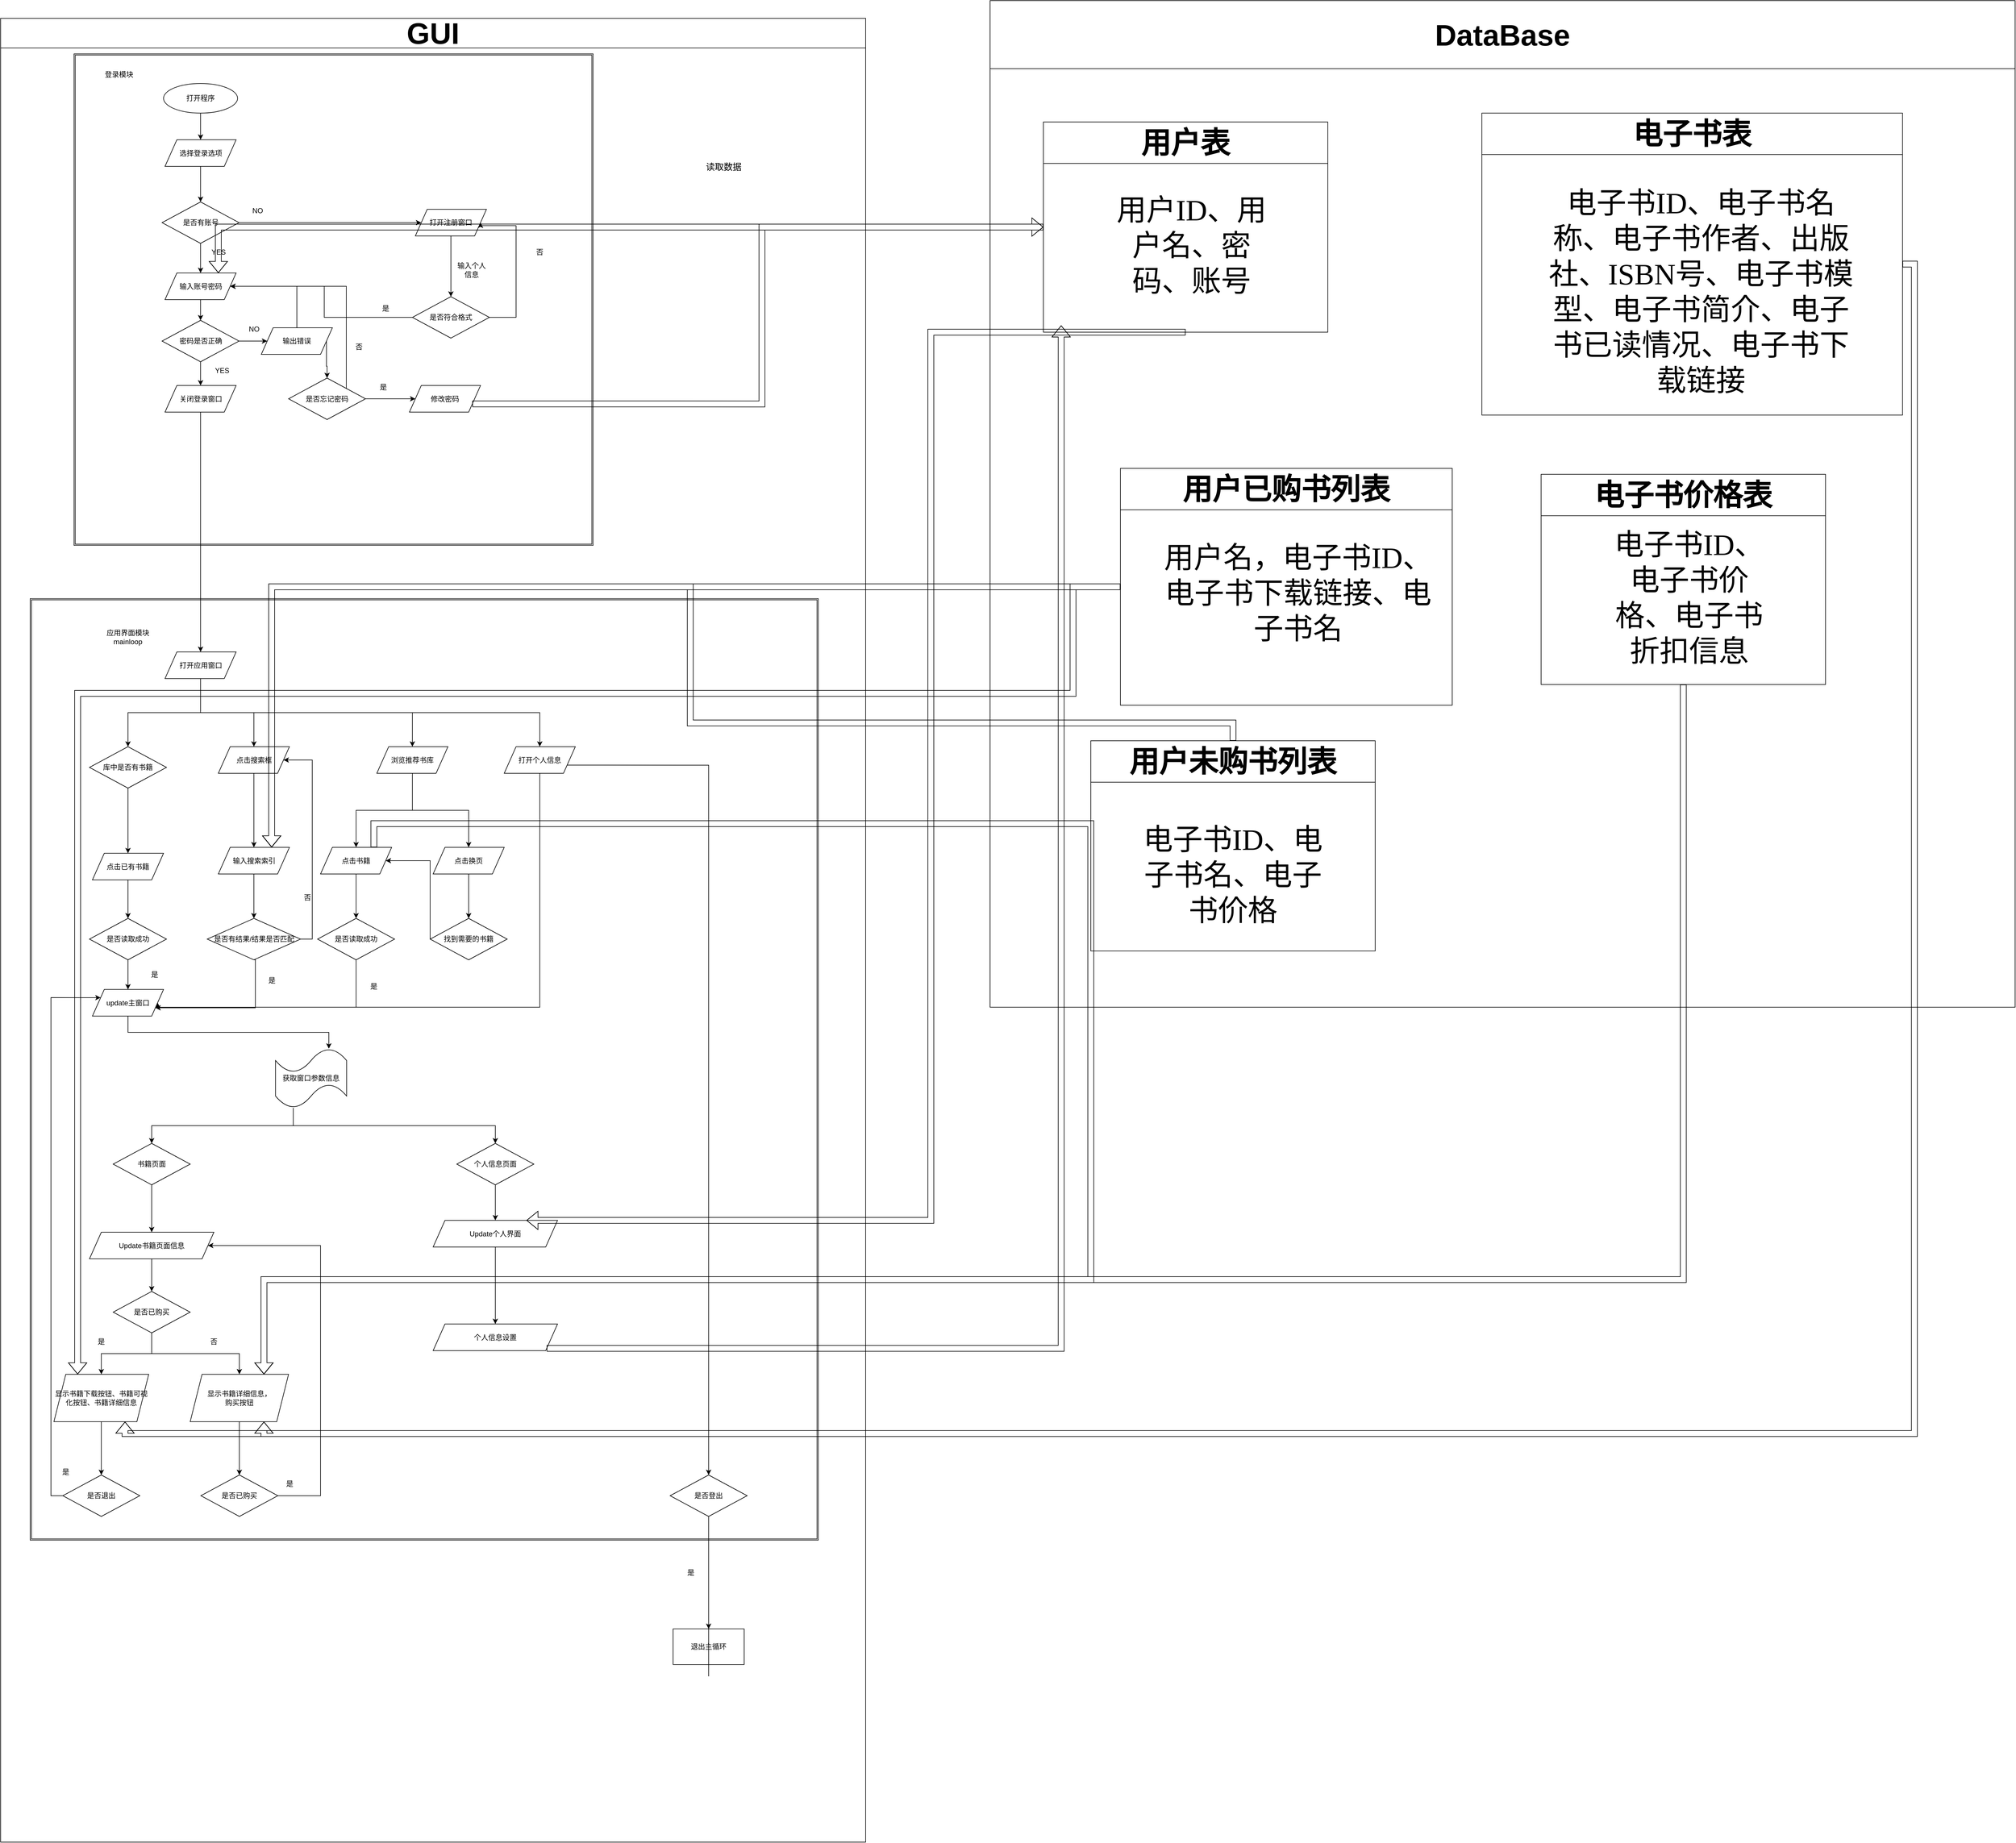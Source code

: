 <mxfile version="20.8.16" type="device"><diagram id="C5RBs43oDa-KdzZeNtuy" name="Page-1"><mxGraphModel dx="2899" dy="1228" grid="1" gridSize="10" guides="1" tooltips="1" connect="1" arrows="1" fold="1" page="1" pageScale="1" pageWidth="827" pageHeight="1169" math="0" shadow="0"><root><mxCell id="WIyWlLk6GJQsqaUBKTNV-0"/><mxCell id="WIyWlLk6GJQsqaUBKTNV-1" parent="WIyWlLk6GJQsqaUBKTNV-0"/><mxCell id="hF1wevFZ7TN3h-6NcqMf-0" value="&lt;font style=&quot;font-size: 50px;&quot;&gt;GUI&lt;/font&gt;" style="swimlane;whiteSpace=wrap;html=1;startSize=50;" parent="WIyWlLk6GJQsqaUBKTNV-1" vertex="1"><mxGeometry x="-360" y="80" width="1460" height="3080" as="geometry"/></mxCell><mxCell id="hF1wevFZ7TN3h-6NcqMf-29" value="" style="shape=ext;double=1;rounded=0;whiteSpace=wrap;html=1;" parent="hF1wevFZ7TN3h-6NcqMf-0" vertex="1"><mxGeometry x="50" y="980" width="1330" height="1590" as="geometry"/></mxCell><mxCell id="hF1wevFZ7TN3h-6NcqMf-2" value="" style="shape=ext;double=1;rounded=0;whiteSpace=wrap;html=1;" parent="hF1wevFZ7TN3h-6NcqMf-0" vertex="1"><mxGeometry x="124" y="60" width="876" height="830" as="geometry"/></mxCell><mxCell id="hF1wevFZ7TN3h-6NcqMf-3" value="登录模块" style="text;html=1;strokeColor=none;fillColor=none;align=center;verticalAlign=middle;whiteSpace=wrap;rounded=0;" parent="hF1wevFZ7TN3h-6NcqMf-0" vertex="1"><mxGeometry x="170" y="80" width="60" height="30" as="geometry"/></mxCell><mxCell id="hF1wevFZ7TN3h-6NcqMf-8" style="edgeStyle=orthogonalEdgeStyle;rounded=0;orthogonalLoop=1;jettySize=auto;html=1;exitX=0.5;exitY=1;exitDx=0;exitDy=0;" parent="hF1wevFZ7TN3h-6NcqMf-0" source="hF1wevFZ7TN3h-6NcqMf-6" target="hF1wevFZ7TN3h-6NcqMf-7" edge="1"><mxGeometry relative="1" as="geometry"/></mxCell><mxCell id="hF1wevFZ7TN3h-6NcqMf-6" value="打开程序" style="ellipse;whiteSpace=wrap;html=1;" parent="hF1wevFZ7TN3h-6NcqMf-0" vertex="1"><mxGeometry x="275" y="110" width="125" height="50" as="geometry"/></mxCell><mxCell id="hF1wevFZ7TN3h-6NcqMf-10" style="edgeStyle=orthogonalEdgeStyle;rounded=0;orthogonalLoop=1;jettySize=auto;html=1;exitX=0.5;exitY=1;exitDx=0;exitDy=0;" parent="hF1wevFZ7TN3h-6NcqMf-0" source="hF1wevFZ7TN3h-6NcqMf-7" target="hF1wevFZ7TN3h-6NcqMf-9" edge="1"><mxGeometry relative="1" as="geometry"/></mxCell><mxCell id="hF1wevFZ7TN3h-6NcqMf-7" value="选择登录选项" style="shape=parallelogram;perimeter=parallelogramPerimeter;whiteSpace=wrap;html=1;fixedSize=1;" parent="hF1wevFZ7TN3h-6NcqMf-0" vertex="1"><mxGeometry x="277.5" y="205" width="120" height="45" as="geometry"/></mxCell><mxCell id="hF1wevFZ7TN3h-6NcqMf-13" style="edgeStyle=orthogonalEdgeStyle;rounded=0;orthogonalLoop=1;jettySize=auto;html=1;exitX=0.5;exitY=1;exitDx=0;exitDy=0;" parent="hF1wevFZ7TN3h-6NcqMf-0" source="hF1wevFZ7TN3h-6NcqMf-9" target="hF1wevFZ7TN3h-6NcqMf-12" edge="1"><mxGeometry relative="1" as="geometry"/></mxCell><mxCell id="hF1wevFZ7TN3h-6NcqMf-16" style="edgeStyle=orthogonalEdgeStyle;rounded=0;orthogonalLoop=1;jettySize=auto;html=1;exitX=1;exitY=0.5;exitDx=0;exitDy=0;entryX=0;entryY=0.5;entryDx=0;entryDy=0;" parent="hF1wevFZ7TN3h-6NcqMf-0" source="hF1wevFZ7TN3h-6NcqMf-9" target="hF1wevFZ7TN3h-6NcqMf-15" edge="1"><mxGeometry relative="1" as="geometry"/></mxCell><mxCell id="hF1wevFZ7TN3h-6NcqMf-9" value="是否有账号" style="rhombus;whiteSpace=wrap;html=1;" parent="hF1wevFZ7TN3h-6NcqMf-0" vertex="1"><mxGeometry x="272.5" y="310" width="130" height="70" as="geometry"/></mxCell><mxCell id="hF1wevFZ7TN3h-6NcqMf-19" style="edgeStyle=orthogonalEdgeStyle;rounded=0;orthogonalLoop=1;jettySize=auto;html=1;exitX=0.5;exitY=1;exitDx=0;exitDy=0;" parent="hF1wevFZ7TN3h-6NcqMf-0" source="hF1wevFZ7TN3h-6NcqMf-12" target="hF1wevFZ7TN3h-6NcqMf-18" edge="1"><mxGeometry relative="1" as="geometry"/></mxCell><mxCell id="hF1wevFZ7TN3h-6NcqMf-12" value="输入账号密码" style="shape=parallelogram;perimeter=parallelogramPerimeter;whiteSpace=wrap;html=1;fixedSize=1;" parent="hF1wevFZ7TN3h-6NcqMf-0" vertex="1"><mxGeometry x="277.5" y="430" width="120" height="45" as="geometry"/></mxCell><mxCell id="hF1wevFZ7TN3h-6NcqMf-14" value="YES" style="text;html=1;strokeColor=none;fillColor=none;align=center;verticalAlign=middle;whiteSpace=wrap;rounded=0;" parent="hF1wevFZ7TN3h-6NcqMf-0" vertex="1"><mxGeometry x="337.5" y="380" width="60" height="30" as="geometry"/></mxCell><mxCell id="hF1wevFZ7TN3h-6NcqMf-35" style="edgeStyle=orthogonalEdgeStyle;rounded=0;orthogonalLoop=1;jettySize=auto;html=1;exitX=0.5;exitY=1;exitDx=0;exitDy=0;" parent="hF1wevFZ7TN3h-6NcqMf-0" source="hF1wevFZ7TN3h-6NcqMf-15" target="hF1wevFZ7TN3h-6NcqMf-34" edge="1"><mxGeometry relative="1" as="geometry"/></mxCell><mxCell id="hF1wevFZ7TN3h-6NcqMf-15" value="打开注册窗口" style="shape=parallelogram;perimeter=parallelogramPerimeter;whiteSpace=wrap;html=1;fixedSize=1;" parent="hF1wevFZ7TN3h-6NcqMf-0" vertex="1"><mxGeometry x="700" y="322.5" width="120" height="45" as="geometry"/></mxCell><mxCell id="hF1wevFZ7TN3h-6NcqMf-17" value="NO" style="text;html=1;strokeColor=none;fillColor=none;align=center;verticalAlign=middle;whiteSpace=wrap;rounded=0;" parent="hF1wevFZ7TN3h-6NcqMf-0" vertex="1"><mxGeometry x="404" y="310" width="60" height="30" as="geometry"/></mxCell><mxCell id="hF1wevFZ7TN3h-6NcqMf-22" style="edgeStyle=orthogonalEdgeStyle;rounded=0;orthogonalLoop=1;jettySize=auto;html=1;exitX=1;exitY=0.5;exitDx=0;exitDy=0;" parent="hF1wevFZ7TN3h-6NcqMf-0" source="hF1wevFZ7TN3h-6NcqMf-18" target="hF1wevFZ7TN3h-6NcqMf-20" edge="1"><mxGeometry relative="1" as="geometry"/></mxCell><mxCell id="hF1wevFZ7TN3h-6NcqMf-24" style="edgeStyle=orthogonalEdgeStyle;rounded=0;orthogonalLoop=1;jettySize=auto;html=1;exitX=0.5;exitY=1;exitDx=0;exitDy=0;" parent="hF1wevFZ7TN3h-6NcqMf-0" source="hF1wevFZ7TN3h-6NcqMf-18" target="hF1wevFZ7TN3h-6NcqMf-21" edge="1"><mxGeometry relative="1" as="geometry"/></mxCell><mxCell id="hF1wevFZ7TN3h-6NcqMf-18" value="密码是否正确" style="rhombus;whiteSpace=wrap;html=1;" parent="hF1wevFZ7TN3h-6NcqMf-0" vertex="1"><mxGeometry x="272.5" y="510" width="130" height="70" as="geometry"/></mxCell><mxCell id="hF1wevFZ7TN3h-6NcqMf-23" style="edgeStyle=orthogonalEdgeStyle;rounded=0;orthogonalLoop=1;jettySize=auto;html=1;exitX=0.5;exitY=0;exitDx=0;exitDy=0;entryX=1;entryY=0.5;entryDx=0;entryDy=0;" parent="hF1wevFZ7TN3h-6NcqMf-0" source="hF1wevFZ7TN3h-6NcqMf-20" target="hF1wevFZ7TN3h-6NcqMf-12" edge="1"><mxGeometry relative="1" as="geometry"><Array as="points"><mxPoint x="500" y="453"/></Array></mxGeometry></mxCell><mxCell id="ZWpjvDY8UW4wRD9b5N-q-25" style="edgeStyle=orthogonalEdgeStyle;rounded=0;orthogonalLoop=1;jettySize=auto;html=1;exitX=1;exitY=0.5;exitDx=0;exitDy=0;" edge="1" parent="hF1wevFZ7TN3h-6NcqMf-0" source="hF1wevFZ7TN3h-6NcqMf-20" target="ZWpjvDY8UW4wRD9b5N-q-23"><mxGeometry relative="1" as="geometry"/></mxCell><mxCell id="hF1wevFZ7TN3h-6NcqMf-20" value="输出错误" style="shape=parallelogram;perimeter=parallelogramPerimeter;whiteSpace=wrap;html=1;fixedSize=1;" parent="hF1wevFZ7TN3h-6NcqMf-0" vertex="1"><mxGeometry x="440" y="522.5" width="120" height="45" as="geometry"/></mxCell><mxCell id="hF1wevFZ7TN3h-6NcqMf-28" style="edgeStyle=orthogonalEdgeStyle;rounded=0;orthogonalLoop=1;jettySize=auto;html=1;exitX=0.5;exitY=1;exitDx=0;exitDy=0;entryX=0.5;entryY=0;entryDx=0;entryDy=0;" parent="hF1wevFZ7TN3h-6NcqMf-0" source="hF1wevFZ7TN3h-6NcqMf-21" target="hF1wevFZ7TN3h-6NcqMf-27" edge="1"><mxGeometry relative="1" as="geometry"/></mxCell><mxCell id="hF1wevFZ7TN3h-6NcqMf-21" value="关闭登录窗口" style="shape=parallelogram;perimeter=parallelogramPerimeter;whiteSpace=wrap;html=1;fixedSize=1;" parent="hF1wevFZ7TN3h-6NcqMf-0" vertex="1"><mxGeometry x="277.5" y="620" width="120" height="45" as="geometry"/></mxCell><mxCell id="hF1wevFZ7TN3h-6NcqMf-25" value="NO" style="text;html=1;strokeColor=none;fillColor=none;align=center;verticalAlign=middle;whiteSpace=wrap;rounded=0;" parent="hF1wevFZ7TN3h-6NcqMf-0" vertex="1"><mxGeometry x="397.5" y="510" width="60" height="30" as="geometry"/></mxCell><mxCell id="hF1wevFZ7TN3h-6NcqMf-26" value="YES" style="text;html=1;strokeColor=none;fillColor=none;align=center;verticalAlign=middle;whiteSpace=wrap;rounded=0;" parent="hF1wevFZ7TN3h-6NcqMf-0" vertex="1"><mxGeometry x="344" y="580" width="60" height="30" as="geometry"/></mxCell><mxCell id="hF1wevFZ7TN3h-6NcqMf-83" style="edgeStyle=orthogonalEdgeStyle;rounded=0;orthogonalLoop=1;jettySize=auto;html=1;exitX=0.5;exitY=1;exitDx=0;exitDy=0;entryX=0.5;entryY=0;entryDx=0;entryDy=0;" parent="hF1wevFZ7TN3h-6NcqMf-0" source="hF1wevFZ7TN3h-6NcqMf-27" target="hF1wevFZ7TN3h-6NcqMf-87" edge="1"><mxGeometry relative="1" as="geometry"/></mxCell><mxCell id="hF1wevFZ7TN3h-6NcqMf-84" style="edgeStyle=orthogonalEdgeStyle;rounded=0;orthogonalLoop=1;jettySize=auto;html=1;exitX=0.5;exitY=1;exitDx=0;exitDy=0;" parent="hF1wevFZ7TN3h-6NcqMf-0" source="hF1wevFZ7TN3h-6NcqMf-27" target="hF1wevFZ7TN3h-6NcqMf-43" edge="1"><mxGeometry relative="1" as="geometry"/></mxCell><mxCell id="hF1wevFZ7TN3h-6NcqMf-85" style="edgeStyle=orthogonalEdgeStyle;rounded=0;orthogonalLoop=1;jettySize=auto;html=1;exitX=0.5;exitY=1;exitDx=0;exitDy=0;entryX=0.5;entryY=0;entryDx=0;entryDy=0;" parent="hF1wevFZ7TN3h-6NcqMf-0" source="hF1wevFZ7TN3h-6NcqMf-27" target="hF1wevFZ7TN3h-6NcqMf-80" edge="1"><mxGeometry relative="1" as="geometry"/></mxCell><mxCell id="hF1wevFZ7TN3h-6NcqMf-86" style="edgeStyle=orthogonalEdgeStyle;rounded=0;orthogonalLoop=1;jettySize=auto;html=1;exitX=0.5;exitY=1;exitDx=0;exitDy=0;entryX=0.5;entryY=0;entryDx=0;entryDy=0;" parent="hF1wevFZ7TN3h-6NcqMf-0" source="hF1wevFZ7TN3h-6NcqMf-27" target="hF1wevFZ7TN3h-6NcqMf-81" edge="1"><mxGeometry relative="1" as="geometry"/></mxCell><mxCell id="hF1wevFZ7TN3h-6NcqMf-27" value="打开应用窗口" style="shape=parallelogram;perimeter=parallelogramPerimeter;whiteSpace=wrap;html=1;fixedSize=1;" parent="hF1wevFZ7TN3h-6NcqMf-0" vertex="1"><mxGeometry x="277.5" y="1070" width="120" height="45" as="geometry"/></mxCell><mxCell id="hF1wevFZ7TN3h-6NcqMf-31" value="应用界面模块 mainloop" style="text;html=1;strokeColor=none;fillColor=none;align=center;verticalAlign=middle;whiteSpace=wrap;rounded=0;" parent="hF1wevFZ7TN3h-6NcqMf-0" vertex="1"><mxGeometry x="170" y="1030" width="90" height="30" as="geometry"/></mxCell><mxCell id="hF1wevFZ7TN3h-6NcqMf-90" style="edgeStyle=orthogonalEdgeStyle;rounded=0;orthogonalLoop=1;jettySize=auto;html=1;exitX=0.5;exitY=1;exitDx=0;exitDy=0;" parent="hF1wevFZ7TN3h-6NcqMf-0" source="hF1wevFZ7TN3h-6NcqMf-33" target="hF1wevFZ7TN3h-6NcqMf-89" edge="1"><mxGeometry relative="1" as="geometry"/></mxCell><mxCell id="hF1wevFZ7TN3h-6NcqMf-33" value="点击已有书籍" style="shape=parallelogram;perimeter=parallelogramPerimeter;whiteSpace=wrap;html=1;fixedSize=1;" parent="hF1wevFZ7TN3h-6NcqMf-0" vertex="1"><mxGeometry x="155" y="1410" width="120" height="45" as="geometry"/></mxCell><mxCell id="hF1wevFZ7TN3h-6NcqMf-37" style="edgeStyle=orthogonalEdgeStyle;rounded=0;orthogonalLoop=1;jettySize=auto;html=1;exitX=1;exitY=0.5;exitDx=0;exitDy=0;entryX=1;entryY=0.5;entryDx=0;entryDy=0;" parent="hF1wevFZ7TN3h-6NcqMf-0" source="hF1wevFZ7TN3h-6NcqMf-34" target="hF1wevFZ7TN3h-6NcqMf-15" edge="1"><mxGeometry relative="1" as="geometry"><Array as="points"><mxPoint x="870" y="505"/><mxPoint x="870" y="350"/><mxPoint x="810" y="350"/></Array></mxGeometry></mxCell><mxCell id="hF1wevFZ7TN3h-6NcqMf-40" style="edgeStyle=orthogonalEdgeStyle;rounded=0;orthogonalLoop=1;jettySize=auto;html=1;exitX=0;exitY=0.5;exitDx=0;exitDy=0;" parent="hF1wevFZ7TN3h-6NcqMf-0" source="hF1wevFZ7TN3h-6NcqMf-34" target="hF1wevFZ7TN3h-6NcqMf-12" edge="1"><mxGeometry relative="1" as="geometry"/></mxCell><mxCell id="hF1wevFZ7TN3h-6NcqMf-34" value="是否符合格式" style="rhombus;whiteSpace=wrap;html=1;" parent="hF1wevFZ7TN3h-6NcqMf-0" vertex="1"><mxGeometry x="695" y="470" width="130" height="70" as="geometry"/></mxCell><mxCell id="hF1wevFZ7TN3h-6NcqMf-36" value="输入个人信息" style="text;html=1;strokeColor=none;fillColor=none;align=center;verticalAlign=middle;whiteSpace=wrap;rounded=0;" parent="hF1wevFZ7TN3h-6NcqMf-0" vertex="1"><mxGeometry x="765" y="410" width="60" height="30" as="geometry"/></mxCell><mxCell id="hF1wevFZ7TN3h-6NcqMf-38" value="否" style="text;html=1;strokeColor=none;fillColor=none;align=center;verticalAlign=middle;whiteSpace=wrap;rounded=0;" parent="hF1wevFZ7TN3h-6NcqMf-0" vertex="1"><mxGeometry x="880" y="380" width="60" height="30" as="geometry"/></mxCell><mxCell id="hF1wevFZ7TN3h-6NcqMf-41" value="是" style="text;html=1;strokeColor=none;fillColor=none;align=center;verticalAlign=middle;whiteSpace=wrap;rounded=0;" parent="hF1wevFZ7TN3h-6NcqMf-0" vertex="1"><mxGeometry x="620" y="475" width="60" height="30" as="geometry"/></mxCell><mxCell id="hF1wevFZ7TN3h-6NcqMf-95" style="edgeStyle=orthogonalEdgeStyle;rounded=0;orthogonalLoop=1;jettySize=auto;html=1;exitX=0.5;exitY=1;exitDx=0;exitDy=0;" parent="hF1wevFZ7TN3h-6NcqMf-0" source="hF1wevFZ7TN3h-6NcqMf-43" target="hF1wevFZ7TN3h-6NcqMf-94" edge="1"><mxGeometry relative="1" as="geometry"/></mxCell><mxCell id="hF1wevFZ7TN3h-6NcqMf-43" value="点击搜索框" style="shape=parallelogram;perimeter=parallelogramPerimeter;whiteSpace=wrap;html=1;fixedSize=1;" parent="hF1wevFZ7TN3h-6NcqMf-0" vertex="1"><mxGeometry x="367.5" y="1230" width="120" height="45" as="geometry"/></mxCell><mxCell id="hF1wevFZ7TN3h-6NcqMf-105" style="edgeStyle=orthogonalEdgeStyle;rounded=0;orthogonalLoop=1;jettySize=auto;html=1;exitX=0.5;exitY=1;exitDx=0;exitDy=0;" parent="hF1wevFZ7TN3h-6NcqMf-0" source="hF1wevFZ7TN3h-6NcqMf-80" target="hF1wevFZ7TN3h-6NcqMf-104" edge="1"><mxGeometry relative="1" as="geometry"/></mxCell><mxCell id="hF1wevFZ7TN3h-6NcqMf-106" style="edgeStyle=orthogonalEdgeStyle;rounded=0;orthogonalLoop=1;jettySize=auto;html=1;exitX=0.5;exitY=1;exitDx=0;exitDy=0;" parent="hF1wevFZ7TN3h-6NcqMf-0" source="hF1wevFZ7TN3h-6NcqMf-80" target="hF1wevFZ7TN3h-6NcqMf-103" edge="1"><mxGeometry relative="1" as="geometry"/></mxCell><mxCell id="hF1wevFZ7TN3h-6NcqMf-80" value="浏览推荐书库" style="shape=parallelogram;perimeter=parallelogramPerimeter;whiteSpace=wrap;html=1;fixedSize=1;" parent="hF1wevFZ7TN3h-6NcqMf-0" vertex="1"><mxGeometry x="635" y="1230" width="120" height="45" as="geometry"/></mxCell><mxCell id="hF1wevFZ7TN3h-6NcqMf-133" style="edgeStyle=orthogonalEdgeStyle;rounded=0;orthogonalLoop=1;jettySize=auto;html=1;exitX=0.5;exitY=1;exitDx=0;exitDy=0;entryX=1;entryY=0.5;entryDx=0;entryDy=0;" parent="hF1wevFZ7TN3h-6NcqMf-0" source="hF1wevFZ7TN3h-6NcqMf-81" target="hF1wevFZ7TN3h-6NcqMf-91" edge="1"><mxGeometry relative="1" as="geometry"><Array as="points"><mxPoint x="910" y="1670"/><mxPoint x="265" y="1670"/></Array></mxGeometry></mxCell><mxCell id="hF1wevFZ7TN3h-6NcqMf-159" style="edgeStyle=orthogonalEdgeStyle;rounded=0;orthogonalLoop=1;jettySize=auto;html=1;exitX=1;exitY=0.75;exitDx=0;exitDy=0;" parent="hF1wevFZ7TN3h-6NcqMf-0" source="hF1wevFZ7TN3h-6NcqMf-81" target="hF1wevFZ7TN3h-6NcqMf-158" edge="1"><mxGeometry relative="1" as="geometry"/></mxCell><mxCell id="hF1wevFZ7TN3h-6NcqMf-81" value="打开个人信息" style="shape=parallelogram;perimeter=parallelogramPerimeter;whiteSpace=wrap;html=1;fixedSize=1;" parent="hF1wevFZ7TN3h-6NcqMf-0" vertex="1"><mxGeometry x="850" y="1230" width="120" height="45" as="geometry"/></mxCell><mxCell id="hF1wevFZ7TN3h-6NcqMf-82" style="edgeStyle=orthogonalEdgeStyle;rounded=0;orthogonalLoop=1;jettySize=auto;html=1;exitX=0.5;exitY=1;exitDx=0;exitDy=0;" parent="hF1wevFZ7TN3h-6NcqMf-0" source="hF1wevFZ7TN3h-6NcqMf-81" target="hF1wevFZ7TN3h-6NcqMf-81" edge="1"><mxGeometry relative="1" as="geometry"/></mxCell><mxCell id="hF1wevFZ7TN3h-6NcqMf-88" style="edgeStyle=orthogonalEdgeStyle;rounded=0;orthogonalLoop=1;jettySize=auto;html=1;exitX=0.5;exitY=1;exitDx=0;exitDy=0;" parent="hF1wevFZ7TN3h-6NcqMf-0" source="hF1wevFZ7TN3h-6NcqMf-87" target="hF1wevFZ7TN3h-6NcqMf-33" edge="1"><mxGeometry relative="1" as="geometry"/></mxCell><mxCell id="hF1wevFZ7TN3h-6NcqMf-87" value="库中是否有书籍" style="rhombus;whiteSpace=wrap;html=1;" parent="hF1wevFZ7TN3h-6NcqMf-0" vertex="1"><mxGeometry x="150" y="1230" width="130" height="70" as="geometry"/></mxCell><mxCell id="hF1wevFZ7TN3h-6NcqMf-92" style="edgeStyle=orthogonalEdgeStyle;rounded=0;orthogonalLoop=1;jettySize=auto;html=1;exitX=0.5;exitY=1;exitDx=0;exitDy=0;entryX=0.5;entryY=0;entryDx=0;entryDy=0;" parent="hF1wevFZ7TN3h-6NcqMf-0" source="hF1wevFZ7TN3h-6NcqMf-89" target="hF1wevFZ7TN3h-6NcqMf-91" edge="1"><mxGeometry relative="1" as="geometry"/></mxCell><mxCell id="hF1wevFZ7TN3h-6NcqMf-89" value="是否读取成功" style="rhombus;whiteSpace=wrap;html=1;" parent="hF1wevFZ7TN3h-6NcqMf-0" vertex="1"><mxGeometry x="150" y="1520" width="130" height="70" as="geometry"/></mxCell><mxCell id="hF1wevFZ7TN3h-6NcqMf-127" style="edgeStyle=orthogonalEdgeStyle;rounded=0;orthogonalLoop=1;jettySize=auto;html=1;exitX=0.5;exitY=1;exitDx=0;exitDy=0;entryX=0.75;entryY=0;entryDx=0;entryDy=0;entryPerimeter=0;" parent="hF1wevFZ7TN3h-6NcqMf-0" source="hF1wevFZ7TN3h-6NcqMf-91" target="hF1wevFZ7TN3h-6NcqMf-126" edge="1"><mxGeometry relative="1" as="geometry"/></mxCell><mxCell id="hF1wevFZ7TN3h-6NcqMf-91" value="update主窗口" style="shape=parallelogram;perimeter=parallelogramPerimeter;whiteSpace=wrap;html=1;fixedSize=1;" parent="hF1wevFZ7TN3h-6NcqMf-0" vertex="1"><mxGeometry x="155" y="1640" width="120" height="45" as="geometry"/></mxCell><mxCell id="hF1wevFZ7TN3h-6NcqMf-97" style="edgeStyle=orthogonalEdgeStyle;rounded=0;orthogonalLoop=1;jettySize=auto;html=1;exitX=0.5;exitY=1;exitDx=0;exitDy=0;entryX=0.5;entryY=0;entryDx=0;entryDy=0;" parent="hF1wevFZ7TN3h-6NcqMf-0" source="hF1wevFZ7TN3h-6NcqMf-94" target="hF1wevFZ7TN3h-6NcqMf-96" edge="1"><mxGeometry relative="1" as="geometry"/></mxCell><mxCell id="hF1wevFZ7TN3h-6NcqMf-94" value="输入搜索索引" style="shape=parallelogram;perimeter=parallelogramPerimeter;whiteSpace=wrap;html=1;fixedSize=1;" parent="hF1wevFZ7TN3h-6NcqMf-0" vertex="1"><mxGeometry x="367.5" y="1400" width="120" height="45" as="geometry"/></mxCell><mxCell id="hF1wevFZ7TN3h-6NcqMf-98" style="edgeStyle=orthogonalEdgeStyle;rounded=0;orthogonalLoop=1;jettySize=auto;html=1;exitX=0.5;exitY=1;exitDx=0;exitDy=0;entryX=1;entryY=0.75;entryDx=0;entryDy=0;" parent="hF1wevFZ7TN3h-6NcqMf-0" source="hF1wevFZ7TN3h-6NcqMf-96" target="hF1wevFZ7TN3h-6NcqMf-91" edge="1"><mxGeometry relative="1" as="geometry"><Array as="points"><mxPoint x="430" y="1590"/><mxPoint x="430" y="1671"/><mxPoint x="261" y="1671"/></Array></mxGeometry></mxCell><mxCell id="hF1wevFZ7TN3h-6NcqMf-99" style="edgeStyle=orthogonalEdgeStyle;rounded=0;orthogonalLoop=1;jettySize=auto;html=1;exitX=1;exitY=0.5;exitDx=0;exitDy=0;entryX=1;entryY=0.5;entryDx=0;entryDy=0;" parent="hF1wevFZ7TN3h-6NcqMf-0" source="hF1wevFZ7TN3h-6NcqMf-96" target="hF1wevFZ7TN3h-6NcqMf-43" edge="1"><mxGeometry relative="1" as="geometry"><Array as="points"><mxPoint x="526" y="1555"/><mxPoint x="526" y="1253"/></Array></mxGeometry></mxCell><mxCell id="hF1wevFZ7TN3h-6NcqMf-96" value="是否有结果/结果是否匹配" style="rhombus;whiteSpace=wrap;html=1;" parent="hF1wevFZ7TN3h-6NcqMf-0" vertex="1"><mxGeometry x="348.75" y="1520" width="157.5" height="70" as="geometry"/></mxCell><mxCell id="hF1wevFZ7TN3h-6NcqMf-120" style="edgeStyle=orthogonalEdgeStyle;rounded=0;orthogonalLoop=1;jettySize=auto;html=1;exitX=0.5;exitY=1;exitDx=0;exitDy=0;" parent="hF1wevFZ7TN3h-6NcqMf-0" source="hF1wevFZ7TN3h-6NcqMf-103" target="hF1wevFZ7TN3h-6NcqMf-119" edge="1"><mxGeometry relative="1" as="geometry"/></mxCell><mxCell id="hF1wevFZ7TN3h-6NcqMf-103" value="点击换页" style="shape=parallelogram;perimeter=parallelogramPerimeter;whiteSpace=wrap;html=1;fixedSize=1;" parent="hF1wevFZ7TN3h-6NcqMf-0" vertex="1"><mxGeometry x="730" y="1400" width="120" height="45" as="geometry"/></mxCell><mxCell id="hF1wevFZ7TN3h-6NcqMf-110" style="edgeStyle=orthogonalEdgeStyle;rounded=0;orthogonalLoop=1;jettySize=auto;html=1;exitX=0.5;exitY=1;exitDx=0;exitDy=0;" parent="hF1wevFZ7TN3h-6NcqMf-0" source="hF1wevFZ7TN3h-6NcqMf-104" target="hF1wevFZ7TN3h-6NcqMf-109" edge="1"><mxGeometry relative="1" as="geometry"/></mxCell><mxCell id="hF1wevFZ7TN3h-6NcqMf-104" value="点击书籍" style="shape=parallelogram;perimeter=parallelogramPerimeter;whiteSpace=wrap;html=1;fixedSize=1;" parent="hF1wevFZ7TN3h-6NcqMf-0" vertex="1"><mxGeometry x="540" y="1400" width="120" height="45" as="geometry"/></mxCell><mxCell id="hF1wevFZ7TN3h-6NcqMf-111" style="edgeStyle=orthogonalEdgeStyle;rounded=0;orthogonalLoop=1;jettySize=auto;html=1;exitX=0.5;exitY=1;exitDx=0;exitDy=0;entryX=1;entryY=0.5;entryDx=0;entryDy=0;" parent="hF1wevFZ7TN3h-6NcqMf-0" source="hF1wevFZ7TN3h-6NcqMf-109" target="hF1wevFZ7TN3h-6NcqMf-91" edge="1"><mxGeometry relative="1" as="geometry"><Array as="points"><mxPoint x="600" y="1670"/><mxPoint x="265" y="1670"/></Array></mxGeometry></mxCell><mxCell id="hF1wevFZ7TN3h-6NcqMf-109" value="是否读取成功" style="rhombus;whiteSpace=wrap;html=1;" parent="hF1wevFZ7TN3h-6NcqMf-0" vertex="1"><mxGeometry x="535" y="1520" width="130" height="70" as="geometry"/></mxCell><mxCell id="hF1wevFZ7TN3h-6NcqMf-114" value="是" style="text;html=1;strokeColor=none;fillColor=none;align=center;verticalAlign=middle;whiteSpace=wrap;rounded=0;" parent="hF1wevFZ7TN3h-6NcqMf-0" vertex="1"><mxGeometry x="230" y="1600" width="60" height="30" as="geometry"/></mxCell><mxCell id="hF1wevFZ7TN3h-6NcqMf-115" value="是" style="text;html=1;strokeColor=none;fillColor=none;align=center;verticalAlign=middle;whiteSpace=wrap;rounded=0;" parent="hF1wevFZ7TN3h-6NcqMf-0" vertex="1"><mxGeometry x="600" y="1620" width="60" height="30" as="geometry"/></mxCell><mxCell id="hF1wevFZ7TN3h-6NcqMf-116" value="是" style="text;html=1;strokeColor=none;fillColor=none;align=center;verticalAlign=middle;whiteSpace=wrap;rounded=0;" parent="hF1wevFZ7TN3h-6NcqMf-0" vertex="1"><mxGeometry x="427.5" y="1610" width="60" height="30" as="geometry"/></mxCell><mxCell id="hF1wevFZ7TN3h-6NcqMf-117" value="否" style="text;html=1;strokeColor=none;fillColor=none;align=center;verticalAlign=middle;whiteSpace=wrap;rounded=0;" parent="hF1wevFZ7TN3h-6NcqMf-0" vertex="1"><mxGeometry x="487.5" y="1470" width="60" height="30" as="geometry"/></mxCell><mxCell id="hF1wevFZ7TN3h-6NcqMf-121" style="edgeStyle=orthogonalEdgeStyle;rounded=0;orthogonalLoop=1;jettySize=auto;html=1;exitX=0;exitY=0.5;exitDx=0;exitDy=0;entryX=1;entryY=0.5;entryDx=0;entryDy=0;" parent="hF1wevFZ7TN3h-6NcqMf-0" source="hF1wevFZ7TN3h-6NcqMf-119" target="hF1wevFZ7TN3h-6NcqMf-104" edge="1"><mxGeometry relative="1" as="geometry"><Array as="points"><mxPoint x="725" y="1423"/></Array></mxGeometry></mxCell><mxCell id="hF1wevFZ7TN3h-6NcqMf-119" value="找到需要的书籍" style="rhombus;whiteSpace=wrap;html=1;" parent="hF1wevFZ7TN3h-6NcqMf-0" vertex="1"><mxGeometry x="725" y="1520" width="130" height="70" as="geometry"/></mxCell><mxCell id="hF1wevFZ7TN3h-6NcqMf-128" style="edgeStyle=orthogonalEdgeStyle;rounded=0;orthogonalLoop=1;jettySize=auto;html=1;exitX=0.25;exitY=1;exitDx=0;exitDy=0;exitPerimeter=0;entryX=0.5;entryY=0;entryDx=0;entryDy=0;" parent="hF1wevFZ7TN3h-6NcqMf-0" source="hF1wevFZ7TN3h-6NcqMf-126" target="hF1wevFZ7TN3h-6NcqMf-137" edge="1"><mxGeometry relative="1" as="geometry"><mxPoint x="217.5" y="1900" as="targetPoint"/></mxGeometry></mxCell><mxCell id="hF1wevFZ7TN3h-6NcqMf-129" style="edgeStyle=orthogonalEdgeStyle;rounded=0;orthogonalLoop=1;jettySize=auto;html=1;exitX=0.25;exitY=1;exitDx=0;exitDy=0;exitPerimeter=0;entryX=0.5;entryY=0;entryDx=0;entryDy=0;" parent="hF1wevFZ7TN3h-6NcqMf-0" source="hF1wevFZ7TN3h-6NcqMf-126" target="hF1wevFZ7TN3h-6NcqMf-136" edge="1"><mxGeometry relative="1" as="geometry"><mxPoint x="374" y="1900" as="targetPoint"/></mxGeometry></mxCell><mxCell id="hF1wevFZ7TN3h-6NcqMf-126" value="获取窗口参数信息" style="shape=tape;whiteSpace=wrap;html=1;" parent="hF1wevFZ7TN3h-6NcqMf-0" vertex="1"><mxGeometry x="464" y="1740" width="120" height="100" as="geometry"/></mxCell><mxCell id="hF1wevFZ7TN3h-6NcqMf-157" style="edgeStyle=orthogonalEdgeStyle;rounded=0;orthogonalLoop=1;jettySize=auto;html=1;exitX=0.5;exitY=1;exitDx=0;exitDy=0;" parent="hF1wevFZ7TN3h-6NcqMf-0" source="hF1wevFZ7TN3h-6NcqMf-136" target="hF1wevFZ7TN3h-6NcqMf-156" edge="1"><mxGeometry relative="1" as="geometry"/></mxCell><mxCell id="hF1wevFZ7TN3h-6NcqMf-136" value="个人信息页面" style="rhombus;whiteSpace=wrap;html=1;" parent="hF1wevFZ7TN3h-6NcqMf-0" vertex="1"><mxGeometry x="770" y="1900" width="130" height="70" as="geometry"/></mxCell><mxCell id="hF1wevFZ7TN3h-6NcqMf-139" style="edgeStyle=orthogonalEdgeStyle;rounded=0;orthogonalLoop=1;jettySize=auto;html=1;exitX=0.5;exitY=1;exitDx=0;exitDy=0;entryX=0.5;entryY=0;entryDx=0;entryDy=0;" parent="hF1wevFZ7TN3h-6NcqMf-0" source="hF1wevFZ7TN3h-6NcqMf-137" target="hF1wevFZ7TN3h-6NcqMf-138" edge="1"><mxGeometry relative="1" as="geometry"/></mxCell><mxCell id="hF1wevFZ7TN3h-6NcqMf-137" value="书籍页面" style="rhombus;whiteSpace=wrap;html=1;" parent="hF1wevFZ7TN3h-6NcqMf-0" vertex="1"><mxGeometry x="190" y="1900" width="130" height="70" as="geometry"/></mxCell><mxCell id="hF1wevFZ7TN3h-6NcqMf-141" style="edgeStyle=orthogonalEdgeStyle;rounded=0;orthogonalLoop=1;jettySize=auto;html=1;exitX=0.5;exitY=1;exitDx=0;exitDy=0;" parent="hF1wevFZ7TN3h-6NcqMf-0" source="hF1wevFZ7TN3h-6NcqMf-138" target="hF1wevFZ7TN3h-6NcqMf-140" edge="1"><mxGeometry relative="1" as="geometry"/></mxCell><mxCell id="hF1wevFZ7TN3h-6NcqMf-138" value="Update书籍页面信息" style="shape=parallelogram;perimeter=parallelogramPerimeter;whiteSpace=wrap;html=1;fixedSize=1;" parent="hF1wevFZ7TN3h-6NcqMf-0" vertex="1"><mxGeometry x="150" y="2050" width="210" height="45" as="geometry"/></mxCell><mxCell id="hF1wevFZ7TN3h-6NcqMf-144" style="edgeStyle=orthogonalEdgeStyle;rounded=0;orthogonalLoop=1;jettySize=auto;html=1;exitX=0.5;exitY=1;exitDx=0;exitDy=0;entryX=0.5;entryY=0;entryDx=0;entryDy=0;" parent="hF1wevFZ7TN3h-6NcqMf-0" source="hF1wevFZ7TN3h-6NcqMf-140" target="hF1wevFZ7TN3h-6NcqMf-143" edge="1"><mxGeometry relative="1" as="geometry"/></mxCell><mxCell id="hF1wevFZ7TN3h-6NcqMf-145" style="edgeStyle=orthogonalEdgeStyle;rounded=0;orthogonalLoop=1;jettySize=auto;html=1;exitX=0.5;exitY=1;exitDx=0;exitDy=0;" parent="hF1wevFZ7TN3h-6NcqMf-0" source="hF1wevFZ7TN3h-6NcqMf-140" target="hF1wevFZ7TN3h-6NcqMf-142" edge="1"><mxGeometry relative="1" as="geometry"/></mxCell><mxCell id="hF1wevFZ7TN3h-6NcqMf-140" value="是否已购买" style="rhombus;whiteSpace=wrap;html=1;" parent="hF1wevFZ7TN3h-6NcqMf-0" vertex="1"><mxGeometry x="190" y="2150" width="130" height="70" as="geometry"/></mxCell><mxCell id="hF1wevFZ7TN3h-6NcqMf-147" value="" style="edgeStyle=orthogonalEdgeStyle;rounded=0;orthogonalLoop=1;jettySize=auto;html=1;" parent="hF1wevFZ7TN3h-6NcqMf-0" source="hF1wevFZ7TN3h-6NcqMf-142" target="hF1wevFZ7TN3h-6NcqMf-146" edge="1"><mxGeometry relative="1" as="geometry"/></mxCell><mxCell id="hF1wevFZ7TN3h-6NcqMf-142" value="显示书籍详细信息，&lt;br&gt;购买按钮" style="shape=parallelogram;perimeter=parallelogramPerimeter;whiteSpace=wrap;html=1;fixedSize=1;" parent="hF1wevFZ7TN3h-6NcqMf-0" vertex="1"><mxGeometry x="320" y="2290" width="166" height="80" as="geometry"/></mxCell><mxCell id="hF1wevFZ7TN3h-6NcqMf-150" style="edgeStyle=orthogonalEdgeStyle;rounded=0;orthogonalLoop=1;jettySize=auto;html=1;exitX=0.5;exitY=1;exitDx=0;exitDy=0;" parent="hF1wevFZ7TN3h-6NcqMf-0" source="hF1wevFZ7TN3h-6NcqMf-143" target="hF1wevFZ7TN3h-6NcqMf-149" edge="1"><mxGeometry relative="1" as="geometry"/></mxCell><mxCell id="hF1wevFZ7TN3h-6NcqMf-143" value="显示书籍下载按钮、书籍可视化按钮、书籍详细信息" style="shape=parallelogram;perimeter=parallelogramPerimeter;whiteSpace=wrap;html=1;fixedSize=1;" parent="hF1wevFZ7TN3h-6NcqMf-0" vertex="1"><mxGeometry x="90" y="2290" width="160" height="80" as="geometry"/></mxCell><mxCell id="hF1wevFZ7TN3h-6NcqMf-148" style="edgeStyle=orthogonalEdgeStyle;rounded=0;orthogonalLoop=1;jettySize=auto;html=1;exitX=1;exitY=0.5;exitDx=0;exitDy=0;entryX=1;entryY=0.5;entryDx=0;entryDy=0;" parent="hF1wevFZ7TN3h-6NcqMf-0" source="hF1wevFZ7TN3h-6NcqMf-146" target="hF1wevFZ7TN3h-6NcqMf-138" edge="1"><mxGeometry relative="1" as="geometry"><Array as="points"><mxPoint x="540" y="2495"/><mxPoint x="540" y="2072"/></Array></mxGeometry></mxCell><mxCell id="hF1wevFZ7TN3h-6NcqMf-146" value="是否已购买" style="rhombus;whiteSpace=wrap;html=1;" parent="hF1wevFZ7TN3h-6NcqMf-0" vertex="1"><mxGeometry x="338" y="2460" width="130" height="70" as="geometry"/></mxCell><mxCell id="hF1wevFZ7TN3h-6NcqMf-151" style="edgeStyle=orthogonalEdgeStyle;rounded=0;orthogonalLoop=1;jettySize=auto;html=1;exitX=0;exitY=0.5;exitDx=0;exitDy=0;entryX=0;entryY=0.25;entryDx=0;entryDy=0;" parent="hF1wevFZ7TN3h-6NcqMf-0" source="hF1wevFZ7TN3h-6NcqMf-149" target="hF1wevFZ7TN3h-6NcqMf-91" edge="1"><mxGeometry relative="1" as="geometry"><Array as="points"><mxPoint x="85" y="2495"/><mxPoint x="85" y="1654"/></Array></mxGeometry></mxCell><mxCell id="hF1wevFZ7TN3h-6NcqMf-149" value="是否退出" style="rhombus;whiteSpace=wrap;html=1;" parent="hF1wevFZ7TN3h-6NcqMf-0" vertex="1"><mxGeometry x="105" y="2460" width="130" height="70" as="geometry"/></mxCell><mxCell id="hF1wevFZ7TN3h-6NcqMf-152" value="是" style="text;html=1;strokeColor=none;fillColor=none;align=center;verticalAlign=middle;whiteSpace=wrap;rounded=0;" parent="hF1wevFZ7TN3h-6NcqMf-0" vertex="1"><mxGeometry x="457.5" y="2460" width="60" height="30" as="geometry"/></mxCell><mxCell id="hF1wevFZ7TN3h-6NcqMf-153" value="是" style="text;html=1;strokeColor=none;fillColor=none;align=center;verticalAlign=middle;whiteSpace=wrap;rounded=0;" parent="hF1wevFZ7TN3h-6NcqMf-0" vertex="1"><mxGeometry x="80" y="2440" width="60" height="30" as="geometry"/></mxCell><mxCell id="hF1wevFZ7TN3h-6NcqMf-154" value="是" style="text;html=1;strokeColor=none;fillColor=none;align=center;verticalAlign=middle;whiteSpace=wrap;rounded=0;" parent="hF1wevFZ7TN3h-6NcqMf-0" vertex="1"><mxGeometry x="140" y="2220" width="60" height="30" as="geometry"/></mxCell><mxCell id="hF1wevFZ7TN3h-6NcqMf-155" value="否" style="text;html=1;strokeColor=none;fillColor=none;align=center;verticalAlign=middle;whiteSpace=wrap;rounded=0;" parent="hF1wevFZ7TN3h-6NcqMf-0" vertex="1"><mxGeometry x="330" y="2220" width="60" height="30" as="geometry"/></mxCell><mxCell id="hF1wevFZ7TN3h-6NcqMf-164" style="edgeStyle=orthogonalEdgeStyle;rounded=0;orthogonalLoop=1;jettySize=auto;html=1;exitX=0.5;exitY=1;exitDx=0;exitDy=0;" parent="hF1wevFZ7TN3h-6NcqMf-0" source="hF1wevFZ7TN3h-6NcqMf-156" target="hF1wevFZ7TN3h-6NcqMf-163" edge="1"><mxGeometry relative="1" as="geometry"/></mxCell><mxCell id="hF1wevFZ7TN3h-6NcqMf-156" value="Update个人界面" style="shape=parallelogram;perimeter=parallelogramPerimeter;whiteSpace=wrap;html=1;fixedSize=1;" parent="hF1wevFZ7TN3h-6NcqMf-0" vertex="1"><mxGeometry x="730" y="2030" width="210" height="45" as="geometry"/></mxCell><mxCell id="hF1wevFZ7TN3h-6NcqMf-158" value="是否登出" style="rhombus;whiteSpace=wrap;html=1;" parent="hF1wevFZ7TN3h-6NcqMf-0" vertex="1"><mxGeometry x="1130" y="2460" width="130" height="70" as="geometry"/></mxCell><mxCell id="hF1wevFZ7TN3h-6NcqMf-162" value="是" style="text;html=1;strokeColor=none;fillColor=none;align=center;verticalAlign=middle;whiteSpace=wrap;rounded=0;" parent="hF1wevFZ7TN3h-6NcqMf-0" vertex="1"><mxGeometry x="1135" y="2610" width="60" height="30" as="geometry"/></mxCell><mxCell id="hF1wevFZ7TN3h-6NcqMf-163" value="个人信息设置" style="shape=parallelogram;perimeter=parallelogramPerimeter;whiteSpace=wrap;html=1;fixedSize=1;" parent="hF1wevFZ7TN3h-6NcqMf-0" vertex="1"><mxGeometry x="730" y="2205" width="210" height="45" as="geometry"/></mxCell><mxCell id="ZWpjvDY8UW4wRD9b5N-q-10" style="edgeStyle=orthogonalEdgeStyle;shape=flexArrow;rounded=0;orthogonalLoop=1;jettySize=auto;html=1;exitX=0.75;exitY=0;exitDx=0;exitDy=0;entryX=0.75;entryY=0;entryDx=0;entryDy=0;" edge="1" parent="hF1wevFZ7TN3h-6NcqMf-0" source="hF1wevFZ7TN3h-6NcqMf-104" target="hF1wevFZ7TN3h-6NcqMf-142"><mxGeometry relative="1" as="geometry"><Array as="points"><mxPoint x="630" y="1360"/><mxPoint x="1840" y="1360"/><mxPoint x="1840" y="2130"/><mxPoint x="445" y="2130"/></Array></mxGeometry></mxCell><mxCell id="ZWpjvDY8UW4wRD9b5N-q-28" style="edgeStyle=orthogonalEdgeStyle;rounded=0;orthogonalLoop=1;jettySize=auto;html=1;exitX=1;exitY=0.5;exitDx=0;exitDy=0;" edge="1" parent="hF1wevFZ7TN3h-6NcqMf-0" source="ZWpjvDY8UW4wRD9b5N-q-23" target="ZWpjvDY8UW4wRD9b5N-q-27"><mxGeometry relative="1" as="geometry"/></mxCell><mxCell id="ZWpjvDY8UW4wRD9b5N-q-30" style="edgeStyle=orthogonalEdgeStyle;rounded=0;orthogonalLoop=1;jettySize=auto;html=1;exitX=1;exitY=0;exitDx=0;exitDy=0;entryX=1;entryY=0.5;entryDx=0;entryDy=0;" edge="1" parent="hF1wevFZ7TN3h-6NcqMf-0" source="ZWpjvDY8UW4wRD9b5N-q-23" target="hF1wevFZ7TN3h-6NcqMf-12"><mxGeometry relative="1" as="geometry"><Array as="points"><mxPoint x="584" y="452"/></Array></mxGeometry></mxCell><mxCell id="ZWpjvDY8UW4wRD9b5N-q-23" value="是否忘记密码" style="rhombus;whiteSpace=wrap;html=1;" vertex="1" parent="hF1wevFZ7TN3h-6NcqMf-0"><mxGeometry x="486" y="607.5" width="130" height="70" as="geometry"/></mxCell><mxCell id="ZWpjvDY8UW4wRD9b5N-q-27" value="修改密码" style="shape=parallelogram;perimeter=parallelogramPerimeter;whiteSpace=wrap;html=1;fixedSize=1;" vertex="1" parent="hF1wevFZ7TN3h-6NcqMf-0"><mxGeometry x="690" y="620" width="120" height="45" as="geometry"/></mxCell><mxCell id="ZWpjvDY8UW4wRD9b5N-q-29" style="edgeStyle=orthogonalEdgeStyle;rounded=0;orthogonalLoop=1;jettySize=auto;html=1;exitX=0.5;exitY=1;exitDx=0;exitDy=0;" edge="1" parent="hF1wevFZ7TN3h-6NcqMf-0" source="ZWpjvDY8UW4wRD9b5N-q-23" target="ZWpjvDY8UW4wRD9b5N-q-23"><mxGeometry relative="1" as="geometry"/></mxCell><mxCell id="ZWpjvDY8UW4wRD9b5N-q-31" value="是" style="text;html=1;strokeColor=none;fillColor=none;align=center;verticalAlign=middle;whiteSpace=wrap;rounded=0;" vertex="1" parent="hF1wevFZ7TN3h-6NcqMf-0"><mxGeometry x="616" y="607.5" width="60" height="30" as="geometry"/></mxCell><mxCell id="ZWpjvDY8UW4wRD9b5N-q-34" value="否" style="text;html=1;strokeColor=none;fillColor=none;align=center;verticalAlign=middle;whiteSpace=wrap;rounded=0;" vertex="1" parent="hF1wevFZ7TN3h-6NcqMf-0"><mxGeometry x="575" y="540" width="60" height="30" as="geometry"/></mxCell><mxCell id="hF1wevFZ7TN3h-6NcqMf-161" value="退出主循环" style="rounded=0;whiteSpace=wrap;html=1;" parent="hF1wevFZ7TN3h-6NcqMf-0" vertex="1"><mxGeometry x="1135" y="2720" width="120" height="60" as="geometry"/></mxCell><mxCell id="ZWpjvDY8UW4wRD9b5N-q-36" value="" style="edgeStyle=orthogonalEdgeStyle;rounded=0;orthogonalLoop=1;jettySize=auto;html=1;exitX=0.5;exitY=1;exitDx=0;exitDy=0;endArrow=none;" edge="1" parent="hF1wevFZ7TN3h-6NcqMf-0" source="hF1wevFZ7TN3h-6NcqMf-158" target="hF1wevFZ7TN3h-6NcqMf-161"><mxGeometry relative="1" as="geometry"><mxPoint x="1195.471" y="3010" as="targetPoint"/><mxPoint x="1195" y="2530" as="sourcePoint"/></mxGeometry></mxCell><mxCell id="hF1wevFZ7TN3h-6NcqMf-160" style="edgeStyle=orthogonalEdgeStyle;rounded=0;orthogonalLoop=1;jettySize=auto;html=1;exitX=0.5;exitY=1;exitDx=0;exitDy=0;startArrow=none;entryX=0.5;entryY=0;entryDx=0;entryDy=0;" parent="hF1wevFZ7TN3h-6NcqMf-0" source="hF1wevFZ7TN3h-6NcqMf-161" edge="1" target="hF1wevFZ7TN3h-6NcqMf-161"><mxGeometry relative="1" as="geometry"><mxPoint x="1195.471" y="3010" as="targetPoint"/></mxGeometry></mxCell><mxCell id="hF1wevFZ7TN3h-6NcqMf-166" value="&lt;font style=&quot;font-size: 50px;&quot;&gt;DataBase&lt;/font&gt;" style="swimlane;whiteSpace=wrap;html=1;startSize=115;" parent="WIyWlLk6GJQsqaUBKTNV-1" vertex="1"><mxGeometry x="1310" y="50" width="1730" height="1700" as="geometry"/></mxCell><mxCell id="hF1wevFZ7TN3h-6NcqMf-168" value="用户表" style="swimlane;whiteSpace=wrap;html=1;fontSize=50;startSize=70;" parent="hF1wevFZ7TN3h-6NcqMf-166" vertex="1"><mxGeometry x="90" y="205" width="480" height="355" as="geometry"/></mxCell><mxCell id="hF1wevFZ7TN3h-6NcqMf-169" value="&lt;p class=&quot;MsoNormal&quot;&gt;&lt;font face=&quot;宋体&quot;&gt;用户&lt;/font&gt;&lt;font face=&quot;Calibri&quot;&gt;ID&lt;/font&gt;&lt;font face=&quot;宋体&quot;&gt;、用户名、密码、账号&lt;/font&gt;&lt;/p&gt;" style="text;html=1;strokeColor=none;fillColor=none;align=center;verticalAlign=middle;whiteSpace=wrap;rounded=0;fontSize=50;" parent="hF1wevFZ7TN3h-6NcqMf-168" vertex="1"><mxGeometry x="100" y="122.5" width="300" height="170" as="geometry"/></mxCell><mxCell id="hF1wevFZ7TN3h-6NcqMf-170" value="电子书表" style="swimlane;whiteSpace=wrap;html=1;fontSize=50;startSize=70;" parent="hF1wevFZ7TN3h-6NcqMf-166" vertex="1"><mxGeometry x="830" y="190" width="710" height="510" as="geometry"/></mxCell><mxCell id="hF1wevFZ7TN3h-6NcqMf-171" value="&lt;p class=&quot;MsoNormal&quot;&gt;&lt;font face=&quot;宋体&quot;&gt;电子书&lt;/font&gt;&lt;font face=&quot;Calibri&quot;&gt;ID&lt;/font&gt;&lt;font face=&quot;宋体&quot;&gt;、电子书名称、电子书作者、出版社、&lt;/font&gt;&lt;font face=&quot;Calibri&quot;&gt;ISBN&lt;/font&gt;&lt;font face=&quot;宋体&quot;&gt;号、电子书模型、电子书简介、电子书已读情况、电子书下载链接&lt;/font&gt;&lt;/p&gt;" style="text;html=1;strokeColor=none;fillColor=none;align=center;verticalAlign=middle;whiteSpace=wrap;rounded=0;fontSize=50;" parent="hF1wevFZ7TN3h-6NcqMf-170" vertex="1"><mxGeometry x="110" y="121" width="520" height="359" as="geometry"/></mxCell><mxCell id="hF1wevFZ7TN3h-6NcqMf-172" value="用户已购书列表" style="swimlane;whiteSpace=wrap;html=1;fontSize=50;startSize=70;" parent="hF1wevFZ7TN3h-6NcqMf-166" vertex="1"><mxGeometry x="220" y="790" width="560" height="400" as="geometry"/></mxCell><mxCell id="hF1wevFZ7TN3h-6NcqMf-173" value="&lt;p class=&quot;MsoNormal&quot;&gt;&lt;font face=&quot;宋体&quot;&gt;用户名，电子书&lt;/font&gt;&lt;font face=&quot;Calibri&quot;&gt;ID&lt;/font&gt;&lt;font face=&quot;宋体&quot;&gt;、电子书下载链接、&lt;/font&gt;&lt;span style=&quot;font-family: 宋体; background-color: initial;&quot;&gt;电子书名&lt;/span&gt;&lt;/p&gt;" style="text;html=1;strokeColor=none;fillColor=none;align=center;verticalAlign=middle;whiteSpace=wrap;rounded=0;fontSize=50;" parent="hF1wevFZ7TN3h-6NcqMf-172" vertex="1"><mxGeometry x="70" y="90" width="460" height="240" as="geometry"/></mxCell><mxCell id="hF1wevFZ7TN3h-6NcqMf-174" value="电子书价格表" style="swimlane;whiteSpace=wrap;html=1;fontSize=50;startSize=70;" parent="hF1wevFZ7TN3h-6NcqMf-166" vertex="1"><mxGeometry x="930" y="800" width="480" height="355" as="geometry"/></mxCell><mxCell id="hF1wevFZ7TN3h-6NcqMf-175" value="&lt;p class=&quot;MsoNormal&quot;&gt;&lt;font face=&quot;宋体&quot;&gt;电子书&lt;/font&gt;&lt;font face=&quot;Calibri&quot;&gt;ID&lt;/font&gt;&lt;font face=&quot;宋体&quot;&gt;、电子书价格、电子书折扣信息&lt;/font&gt;&lt;/p&gt;" style="text;html=1;strokeColor=none;fillColor=none;align=center;verticalAlign=middle;whiteSpace=wrap;rounded=0;fontSize=50;" parent="hF1wevFZ7TN3h-6NcqMf-174" vertex="1"><mxGeometry x="100" y="122.5" width="300" height="170" as="geometry"/></mxCell><mxCell id="ZWpjvDY8UW4wRD9b5N-q-3" value="用户未购书列表" style="swimlane;whiteSpace=wrap;html=1;fontSize=50;startSize=70;" vertex="1" parent="hF1wevFZ7TN3h-6NcqMf-166"><mxGeometry x="170" y="1250" width="480" height="355" as="geometry"/></mxCell><mxCell id="ZWpjvDY8UW4wRD9b5N-q-4" value="&lt;p class=&quot;MsoNormal&quot;&gt;&lt;font face=&quot;宋体&quot;&gt;电子书&lt;/font&gt;&lt;font face=&quot;Calibri&quot;&gt;ID、&lt;/font&gt;&lt;span style=&quot;font-family: 宋体; background-color: initial;&quot;&gt;电子书名、电子书价格&lt;/span&gt;&lt;/p&gt;" style="text;html=1;strokeColor=none;fillColor=none;align=center;verticalAlign=middle;whiteSpace=wrap;rounded=0;fontSize=50;" vertex="1" parent="ZWpjvDY8UW4wRD9b5N-q-3"><mxGeometry x="70" y="122.5" width="340" height="207.5" as="geometry"/></mxCell><mxCell id="hF1wevFZ7TN3h-6NcqMf-179" value="读取数据" style="text;html=1;align=center;verticalAlign=middle;resizable=0;points=[];autosize=1;strokeColor=none;fillColor=none;fontSize=15;" parent="WIyWlLk6GJQsqaUBKTNV-1" vertex="1"><mxGeometry x="820" y="315" width="80" height="30" as="geometry"/></mxCell><mxCell id="ZWpjvDY8UW4wRD9b5N-q-5" style="edgeStyle=orthogonalEdgeStyle;shape=flexArrow;rounded=0;orthogonalLoop=1;jettySize=auto;html=1;exitX=0;exitY=0.5;exitDx=0;exitDy=0;entryX=0.75;entryY=0;entryDx=0;entryDy=0;" edge="1" parent="WIyWlLk6GJQsqaUBKTNV-1" source="hF1wevFZ7TN3h-6NcqMf-168" target="hF1wevFZ7TN3h-6NcqMf-12"><mxGeometry relative="1" as="geometry"/></mxCell><mxCell id="ZWpjvDY8UW4wRD9b5N-q-6" style="edgeStyle=orthogonalEdgeStyle;shape=flexArrow;rounded=0;orthogonalLoop=1;jettySize=auto;html=1;exitX=0.5;exitY=1;exitDx=0;exitDy=0;entryX=0.75;entryY=0;entryDx=0;entryDy=0;" edge="1" parent="WIyWlLk6GJQsqaUBKTNV-1" source="hF1wevFZ7TN3h-6NcqMf-168" target="hF1wevFZ7TN3h-6NcqMf-156"><mxGeometry relative="1" as="geometry"><Array as="points"><mxPoint x="1210" y="610"/><mxPoint x="1210" y="2110"/></Array></mxGeometry></mxCell><mxCell id="ZWpjvDY8UW4wRD9b5N-q-8" style="edgeStyle=orthogonalEdgeStyle;shape=flexArrow;rounded=0;orthogonalLoop=1;jettySize=auto;html=1;exitX=0;exitY=0.5;exitDx=0;exitDy=0;entryX=0.25;entryY=0;entryDx=0;entryDy=0;" edge="1" parent="WIyWlLk6GJQsqaUBKTNV-1" source="hF1wevFZ7TN3h-6NcqMf-172" target="hF1wevFZ7TN3h-6NcqMf-143"><mxGeometry relative="1" as="geometry"><Array as="points"><mxPoint x="1450" y="1220"/><mxPoint x="-230" y="1220"/></Array></mxGeometry></mxCell><mxCell id="ZWpjvDY8UW4wRD9b5N-q-11" style="edgeStyle=orthogonalEdgeStyle;shape=flexArrow;rounded=0;orthogonalLoop=1;jettySize=auto;html=1;exitX=1;exitY=1;exitDx=0;exitDy=0;" edge="1" parent="WIyWlLk6GJQsqaUBKTNV-1" source="hF1wevFZ7TN3h-6NcqMf-163"><mxGeometry relative="1" as="geometry"><mxPoint x="1430" y="598.571" as="targetPoint"/><Array as="points"><mxPoint x="1430" y="2326"/></Array></mxGeometry></mxCell><mxCell id="ZWpjvDY8UW4wRD9b5N-q-12" style="edgeStyle=orthogonalEdgeStyle;shape=flexArrow;rounded=0;orthogonalLoop=1;jettySize=auto;html=1;entryX=0.75;entryY=0;entryDx=0;entryDy=0;" edge="1" parent="WIyWlLk6GJQsqaUBKTNV-1" source="hF1wevFZ7TN3h-6NcqMf-174" target="hF1wevFZ7TN3h-6NcqMf-142"><mxGeometry relative="1" as="geometry"><Array as="points"><mxPoint x="2480" y="2210"/><mxPoint x="84" y="2210"/></Array></mxGeometry></mxCell><mxCell id="ZWpjvDY8UW4wRD9b5N-q-14" style="edgeStyle=orthogonalEdgeStyle;shape=flexArrow;rounded=0;orthogonalLoop=1;jettySize=auto;html=1;exitX=1;exitY=0.5;exitDx=0;exitDy=0;entryX=0.75;entryY=1;entryDx=0;entryDy=0;" edge="1" parent="WIyWlLk6GJQsqaUBKTNV-1" source="hF1wevFZ7TN3h-6NcqMf-170" target="hF1wevFZ7TN3h-6NcqMf-142"><mxGeometry relative="1" as="geometry"/></mxCell><mxCell id="ZWpjvDY8UW4wRD9b5N-q-18" style="edgeStyle=orthogonalEdgeStyle;shape=flexArrow;rounded=0;orthogonalLoop=1;jettySize=auto;html=1;exitX=1;exitY=0.5;exitDx=0;exitDy=0;entryX=0.75;entryY=1;entryDx=0;entryDy=0;" edge="1" parent="WIyWlLk6GJQsqaUBKTNV-1" source="hF1wevFZ7TN3h-6NcqMf-170" target="hF1wevFZ7TN3h-6NcqMf-143"><mxGeometry relative="1" as="geometry"/></mxCell><mxCell id="ZWpjvDY8UW4wRD9b5N-q-20" style="edgeStyle=orthogonalEdgeStyle;shape=flexArrow;rounded=0;orthogonalLoop=1;jettySize=auto;html=1;exitX=0;exitY=0.5;exitDx=0;exitDy=0;entryX=0.75;entryY=0;entryDx=0;entryDy=0;" edge="1" parent="WIyWlLk6GJQsqaUBKTNV-1" source="hF1wevFZ7TN3h-6NcqMf-172" target="hF1wevFZ7TN3h-6NcqMf-94"><mxGeometry relative="1" as="geometry"/></mxCell><mxCell id="ZWpjvDY8UW4wRD9b5N-q-21" style="edgeStyle=orthogonalEdgeStyle;shape=flexArrow;rounded=0;orthogonalLoop=1;jettySize=auto;html=1;entryX=0.75;entryY=0;entryDx=0;entryDy=0;" edge="1" parent="WIyWlLk6GJQsqaUBKTNV-1" source="ZWpjvDY8UW4wRD9b5N-q-3" target="hF1wevFZ7TN3h-6NcqMf-94"><mxGeometry relative="1" as="geometry"><Array as="points"><mxPoint x="1720" y="1270"/><mxPoint x="804" y="1270"/><mxPoint x="804" y="1040"/><mxPoint x="97" y="1040"/></Array></mxGeometry></mxCell><mxCell id="ZWpjvDY8UW4wRD9b5N-q-35" style="edgeStyle=orthogonalEdgeStyle;rounded=0;orthogonalLoop=1;jettySize=auto;html=1;exitX=1;exitY=0.75;exitDx=0;exitDy=0;entryX=0;entryY=0.5;entryDx=0;entryDy=0;shape=flexArrow;" edge="1" parent="WIyWlLk6GJQsqaUBKTNV-1" source="ZWpjvDY8UW4wRD9b5N-q-27" target="hF1wevFZ7TN3h-6NcqMf-168"><mxGeometry relative="1" as="geometry"/></mxCell></root></mxGraphModel></diagram></mxfile>